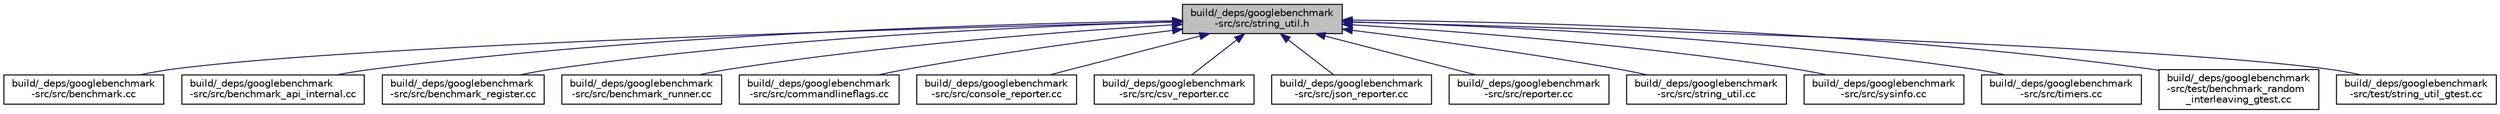 digraph "build/_deps/googlebenchmark-src/src/string_util.h"
{
 // LATEX_PDF_SIZE
  edge [fontname="Helvetica",fontsize="10",labelfontname="Helvetica",labelfontsize="10"];
  node [fontname="Helvetica",fontsize="10",shape=record];
  Node1 [label="build/_deps/googlebenchmark\l-src/src/string_util.h",height=0.2,width=0.4,color="black", fillcolor="grey75", style="filled", fontcolor="black",tooltip=" "];
  Node1 -> Node2 [dir="back",color="midnightblue",fontsize="10",style="solid"];
  Node2 [label="build/_deps/googlebenchmark\l-src/src/benchmark.cc",height=0.2,width=0.4,color="black", fillcolor="white", style="filled",URL="$src_2benchmark_8cc.html",tooltip=" "];
  Node1 -> Node3 [dir="back",color="midnightblue",fontsize="10",style="solid"];
  Node3 [label="build/_deps/googlebenchmark\l-src/src/benchmark_api_internal.cc",height=0.2,width=0.4,color="black", fillcolor="white", style="filled",URL="$benchmark__api__internal_8cc.html",tooltip=" "];
  Node1 -> Node4 [dir="back",color="midnightblue",fontsize="10",style="solid"];
  Node4 [label="build/_deps/googlebenchmark\l-src/src/benchmark_register.cc",height=0.2,width=0.4,color="black", fillcolor="white", style="filled",URL="$benchmark__register_8cc.html",tooltip=" "];
  Node1 -> Node5 [dir="back",color="midnightblue",fontsize="10",style="solid"];
  Node5 [label="build/_deps/googlebenchmark\l-src/src/benchmark_runner.cc",height=0.2,width=0.4,color="black", fillcolor="white", style="filled",URL="$benchmark__runner_8cc.html",tooltip=" "];
  Node1 -> Node6 [dir="back",color="midnightblue",fontsize="10",style="solid"];
  Node6 [label="build/_deps/googlebenchmark\l-src/src/commandlineflags.cc",height=0.2,width=0.4,color="black", fillcolor="white", style="filled",URL="$commandlineflags_8cc.html",tooltip=" "];
  Node1 -> Node7 [dir="back",color="midnightblue",fontsize="10",style="solid"];
  Node7 [label="build/_deps/googlebenchmark\l-src/src/console_reporter.cc",height=0.2,width=0.4,color="black", fillcolor="white", style="filled",URL="$console__reporter_8cc.html",tooltip=" "];
  Node1 -> Node8 [dir="back",color="midnightblue",fontsize="10",style="solid"];
  Node8 [label="build/_deps/googlebenchmark\l-src/src/csv_reporter.cc",height=0.2,width=0.4,color="black", fillcolor="white", style="filled",URL="$csv__reporter_8cc.html",tooltip=" "];
  Node1 -> Node9 [dir="back",color="midnightblue",fontsize="10",style="solid"];
  Node9 [label="build/_deps/googlebenchmark\l-src/src/json_reporter.cc",height=0.2,width=0.4,color="black", fillcolor="white", style="filled",URL="$json__reporter_8cc.html",tooltip=" "];
  Node1 -> Node10 [dir="back",color="midnightblue",fontsize="10",style="solid"];
  Node10 [label="build/_deps/googlebenchmark\l-src/src/reporter.cc",height=0.2,width=0.4,color="black", fillcolor="white", style="filled",URL="$reporter_8cc.html",tooltip=" "];
  Node1 -> Node11 [dir="back",color="midnightblue",fontsize="10",style="solid"];
  Node11 [label="build/_deps/googlebenchmark\l-src/src/string_util.cc",height=0.2,width=0.4,color="black", fillcolor="white", style="filled",URL="$string__util_8cc.html",tooltip=" "];
  Node1 -> Node12 [dir="back",color="midnightblue",fontsize="10",style="solid"];
  Node12 [label="build/_deps/googlebenchmark\l-src/src/sysinfo.cc",height=0.2,width=0.4,color="black", fillcolor="white", style="filled",URL="$sysinfo_8cc.html",tooltip=" "];
  Node1 -> Node13 [dir="back",color="midnightblue",fontsize="10",style="solid"];
  Node13 [label="build/_deps/googlebenchmark\l-src/src/timers.cc",height=0.2,width=0.4,color="black", fillcolor="white", style="filled",URL="$timers_8cc.html",tooltip=" "];
  Node1 -> Node14 [dir="back",color="midnightblue",fontsize="10",style="solid"];
  Node14 [label="build/_deps/googlebenchmark\l-src/test/benchmark_random\l_interleaving_gtest.cc",height=0.2,width=0.4,color="black", fillcolor="white", style="filled",URL="$benchmark__random__interleaving__gtest_8cc.html",tooltip=" "];
  Node1 -> Node15 [dir="back",color="midnightblue",fontsize="10",style="solid"];
  Node15 [label="build/_deps/googlebenchmark\l-src/test/string_util_gtest.cc",height=0.2,width=0.4,color="black", fillcolor="white", style="filled",URL="$string__util__gtest_8cc.html",tooltip=" "];
}
